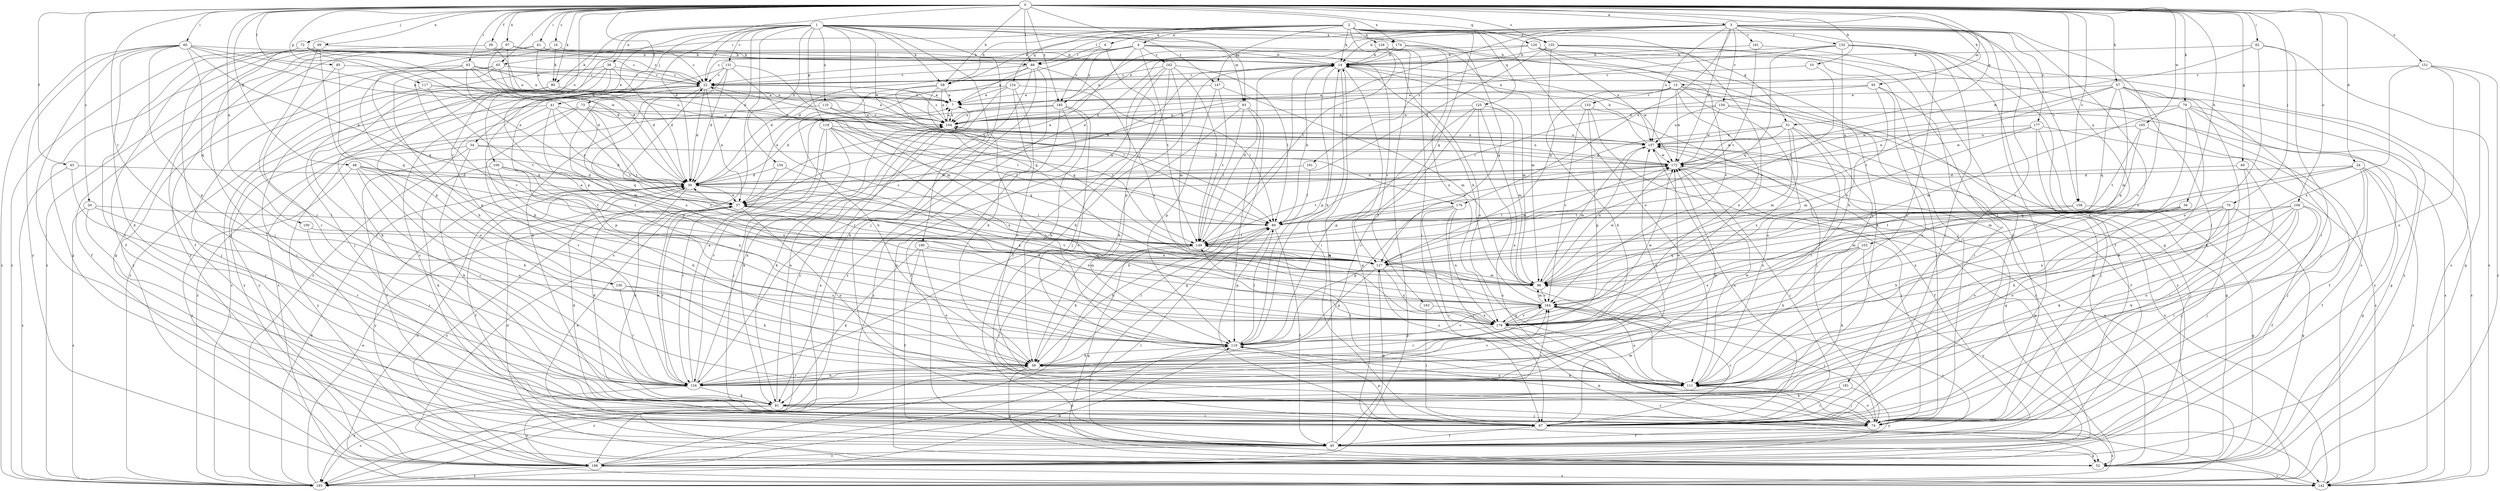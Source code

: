 strict digraph  {
0;
1;
2;
3;
4;
6;
7;
10;
13;
14;
16;
20;
22;
24;
30;
34;
36;
37;
39;
41;
43;
45;
48;
49;
51;
52;
56;
57;
58;
59;
60;
61;
62;
63;
65;
67;
70;
72;
73;
74;
79;
80;
81;
85;
88;
89;
93;
95;
96;
97;
99;
100;
103;
104;
106;
109;
110;
111;
117;
118;
119;
120;
124;
125;
126;
127;
130;
131;
132;
133;
134;
135;
142;
147;
149;
151;
154;
157;
158;
159;
161;
162;
163;
164;
165;
172;
174;
176;
177;
179;
181;
185;
186;
190;
191;
193;
0 -> 3  [label=a];
0 -> 10  [label=b];
0 -> 13  [label=b];
0 -> 16  [label=c];
0 -> 20  [label=c];
0 -> 24  [label=d];
0 -> 30  [label=d];
0 -> 39  [label=f];
0 -> 41  [label=f];
0 -> 43  [label=f];
0 -> 48  [label=g];
0 -> 49  [label=g];
0 -> 51  [label=g];
0 -> 56  [label=h];
0 -> 57  [label=h];
0 -> 58  [label=h];
0 -> 60  [label=i];
0 -> 61  [label=i];
0 -> 62  [label=i];
0 -> 63  [label=i];
0 -> 65  [label=i];
0 -> 70  [label=j];
0 -> 72  [label=j];
0 -> 79  [label=k];
0 -> 80  [label=k];
0 -> 85  [label=l];
0 -> 88  [label=l];
0 -> 93  [label=m];
0 -> 97  [label=n];
0 -> 99  [label=n];
0 -> 100  [label=n];
0 -> 103  [label=n];
0 -> 106  [label=o];
0 -> 109  [label=o];
0 -> 117  [label=p];
0 -> 120  [label=q];
0 -> 130  [label=r];
0 -> 135  [label=s];
0 -> 151  [label=u];
0 -> 158  [label=v];
0 -> 165  [label=w];
0 -> 174  [label=x];
0 -> 181  [label=y];
0 -> 185  [label=y];
1 -> 13  [label=b];
1 -> 22  [label=c];
1 -> 30  [label=d];
1 -> 34  [label=e];
1 -> 36  [label=e];
1 -> 58  [label=h];
1 -> 73  [label=j];
1 -> 74  [label=j];
1 -> 93  [label=m];
1 -> 110  [label=o];
1 -> 118  [label=p];
1 -> 119  [label=p];
1 -> 130  [label=r];
1 -> 131  [label=r];
1 -> 135  [label=s];
1 -> 142  [label=s];
1 -> 147  [label=t];
1 -> 154  [label=u];
1 -> 172  [label=w];
1 -> 174  [label=x];
1 -> 176  [label=x];
1 -> 190  [label=z];
2 -> 4  [label=a];
2 -> 6  [label=a];
2 -> 14  [label=b];
2 -> 51  [label=g];
2 -> 52  [label=g];
2 -> 58  [label=h];
2 -> 65  [label=i];
2 -> 88  [label=l];
2 -> 111  [label=o];
2 -> 124  [label=q];
2 -> 125  [label=q];
2 -> 126  [label=q];
2 -> 127  [label=q];
2 -> 147  [label=t];
2 -> 149  [label=t];
2 -> 158  [label=v];
3 -> 14  [label=b];
3 -> 37  [label=e];
3 -> 58  [label=h];
3 -> 67  [label=i];
3 -> 74  [label=j];
3 -> 95  [label=m];
3 -> 104  [label=n];
3 -> 111  [label=o];
3 -> 132  [label=r];
3 -> 157  [label=u];
3 -> 159  [label=v];
3 -> 161  [label=v];
3 -> 172  [label=w];
3 -> 176  [label=x];
3 -> 177  [label=x];
3 -> 191  [label=z];
4 -> 14  [label=b];
4 -> 22  [label=c];
4 -> 30  [label=d];
4 -> 37  [label=e];
4 -> 80  [label=k];
4 -> 111  [label=o];
4 -> 149  [label=t];
4 -> 162  [label=v];
4 -> 163  [label=v];
4 -> 185  [label=y];
6 -> 88  [label=l];
6 -> 119  [label=p];
6 -> 185  [label=y];
7 -> 104  [label=n];
10 -> 22  [label=c];
10 -> 149  [label=t];
13 -> 7  [label=a];
13 -> 52  [label=g];
13 -> 59  [label=h];
13 -> 74  [label=j];
13 -> 111  [label=o];
13 -> 133  [label=r];
13 -> 172  [label=w];
13 -> 179  [label=x];
14 -> 22  [label=c];
14 -> 37  [label=e];
14 -> 52  [label=g];
14 -> 67  [label=i];
14 -> 96  [label=m];
14 -> 119  [label=p];
14 -> 172  [label=w];
16 -> 80  [label=k];
16 -> 88  [label=l];
16 -> 186  [label=y];
20 -> 74  [label=j];
20 -> 89  [label=l];
20 -> 134  [label=r];
20 -> 193  [label=z];
22 -> 7  [label=a];
22 -> 30  [label=d];
22 -> 37  [label=e];
22 -> 89  [label=l];
22 -> 119  [label=p];
22 -> 142  [label=s];
22 -> 179  [label=x];
22 -> 193  [label=z];
24 -> 30  [label=d];
24 -> 45  [label=f];
24 -> 52  [label=g];
24 -> 74  [label=j];
24 -> 96  [label=m];
24 -> 127  [label=q];
24 -> 193  [label=z];
30 -> 37  [label=e];
30 -> 45  [label=f];
30 -> 81  [label=k];
30 -> 164  [label=v];
30 -> 186  [label=y];
34 -> 30  [label=d];
34 -> 45  [label=f];
34 -> 81  [label=k];
34 -> 172  [label=w];
34 -> 186  [label=y];
36 -> 22  [label=c];
36 -> 30  [label=d];
36 -> 59  [label=h];
36 -> 74  [label=j];
36 -> 81  [label=k];
36 -> 193  [label=z];
37 -> 89  [label=l];
37 -> 111  [label=o];
37 -> 134  [label=r];
37 -> 179  [label=x];
37 -> 186  [label=y];
39 -> 14  [label=b];
39 -> 52  [label=g];
39 -> 104  [label=n];
41 -> 37  [label=e];
41 -> 96  [label=m];
41 -> 104  [label=n];
41 -> 119  [label=p];
41 -> 149  [label=t];
41 -> 186  [label=y];
43 -> 30  [label=d];
43 -> 134  [label=r];
43 -> 193  [label=z];
45 -> 14  [label=b];
45 -> 37  [label=e];
45 -> 52  [label=g];
45 -> 127  [label=q];
45 -> 164  [label=v];
45 -> 186  [label=y];
48 -> 30  [label=d];
48 -> 37  [label=e];
48 -> 59  [label=h];
48 -> 111  [label=o];
48 -> 134  [label=r];
48 -> 149  [label=t];
48 -> 186  [label=y];
49 -> 30  [label=d];
49 -> 67  [label=i];
49 -> 74  [label=j];
51 -> 30  [label=d];
51 -> 45  [label=f];
51 -> 96  [label=m];
51 -> 134  [label=r];
51 -> 157  [label=u];
51 -> 172  [label=w];
51 -> 179  [label=x];
52 -> 7  [label=a];
52 -> 30  [label=d];
52 -> 142  [label=s];
56 -> 59  [label=h];
56 -> 89  [label=l];
56 -> 111  [label=o];
56 -> 179  [label=x];
57 -> 7  [label=a];
57 -> 37  [label=e];
57 -> 74  [label=j];
57 -> 81  [label=k];
57 -> 96  [label=m];
57 -> 127  [label=q];
57 -> 149  [label=t];
57 -> 164  [label=v];
57 -> 186  [label=y];
58 -> 7  [label=a];
58 -> 59  [label=h];
58 -> 89  [label=l];
58 -> 104  [label=n];
58 -> 127  [label=q];
59 -> 52  [label=g];
59 -> 89  [label=l];
59 -> 111  [label=o];
59 -> 134  [label=r];
59 -> 193  [label=z];
60 -> 14  [label=b];
60 -> 37  [label=e];
60 -> 67  [label=i];
60 -> 81  [label=k];
60 -> 104  [label=n];
60 -> 119  [label=p];
60 -> 127  [label=q];
60 -> 172  [label=w];
60 -> 186  [label=y];
60 -> 193  [label=z];
61 -> 7  [label=a];
61 -> 14  [label=b];
61 -> 22  [label=c];
61 -> 45  [label=f];
61 -> 127  [label=q];
62 -> 14  [label=b];
62 -> 67  [label=i];
62 -> 111  [label=o];
62 -> 142  [label=s];
62 -> 172  [label=w];
63 -> 7  [label=a];
63 -> 22  [label=c];
63 -> 30  [label=d];
63 -> 45  [label=f];
63 -> 104  [label=n];
63 -> 119  [label=p];
63 -> 157  [label=u];
65 -> 22  [label=c];
65 -> 30  [label=d];
65 -> 59  [label=h];
65 -> 164  [label=v];
65 -> 186  [label=y];
67 -> 22  [label=c];
67 -> 30  [label=d];
67 -> 45  [label=f];
67 -> 96  [label=m];
67 -> 119  [label=p];
67 -> 157  [label=u];
67 -> 164  [label=v];
67 -> 193  [label=z];
70 -> 52  [label=g];
70 -> 59  [label=h];
70 -> 74  [label=j];
70 -> 81  [label=k];
70 -> 89  [label=l];
70 -> 111  [label=o];
70 -> 149  [label=t];
72 -> 14  [label=b];
72 -> 22  [label=c];
72 -> 30  [label=d];
72 -> 37  [label=e];
72 -> 67  [label=i];
72 -> 74  [label=j];
72 -> 193  [label=z];
73 -> 89  [label=l];
73 -> 104  [label=n];
73 -> 127  [label=q];
73 -> 134  [label=r];
73 -> 149  [label=t];
73 -> 186  [label=y];
74 -> 45  [label=f];
74 -> 111  [label=o];
74 -> 119  [label=p];
79 -> 52  [label=g];
79 -> 81  [label=k];
79 -> 96  [label=m];
79 -> 104  [label=n];
79 -> 142  [label=s];
79 -> 172  [label=w];
79 -> 179  [label=x];
79 -> 186  [label=y];
80 -> 7  [label=a];
80 -> 67  [label=i];
80 -> 111  [label=o];
80 -> 134  [label=r];
81 -> 30  [label=d];
81 -> 67  [label=i];
81 -> 74  [label=j];
81 -> 104  [label=n];
81 -> 164  [label=v];
81 -> 186  [label=y];
81 -> 193  [label=z];
85 -> 22  [label=c];
85 -> 127  [label=q];
85 -> 134  [label=r];
88 -> 7  [label=a];
88 -> 22  [label=c];
88 -> 30  [label=d];
88 -> 81  [label=k];
88 -> 134  [label=r];
88 -> 179  [label=x];
88 -> 193  [label=z];
89 -> 14  [label=b];
89 -> 45  [label=f];
89 -> 59  [label=h];
89 -> 119  [label=p];
89 -> 149  [label=t];
89 -> 172  [label=w];
93 -> 52  [label=g];
93 -> 59  [label=h];
93 -> 67  [label=i];
93 -> 104  [label=n];
93 -> 149  [label=t];
95 -> 7  [label=a];
95 -> 67  [label=i];
95 -> 89  [label=l];
95 -> 111  [label=o];
95 -> 164  [label=v];
96 -> 22  [label=c];
96 -> 157  [label=u];
96 -> 164  [label=v];
96 -> 172  [label=w];
97 -> 14  [label=b];
97 -> 22  [label=c];
97 -> 30  [label=d];
97 -> 52  [label=g];
97 -> 157  [label=u];
97 -> 193  [label=z];
99 -> 14  [label=b];
99 -> 45  [label=f];
99 -> 74  [label=j];
99 -> 119  [label=p];
99 -> 134  [label=r];
100 -> 134  [label=r];
100 -> 149  [label=t];
103 -> 59  [label=h];
103 -> 81  [label=k];
103 -> 127  [label=q];
103 -> 179  [label=x];
103 -> 186  [label=y];
104 -> 7  [label=a];
104 -> 22  [label=c];
104 -> 81  [label=k];
104 -> 157  [label=u];
106 -> 30  [label=d];
106 -> 59  [label=h];
106 -> 81  [label=k];
106 -> 149  [label=t];
106 -> 179  [label=x];
109 -> 45  [label=f];
109 -> 67  [label=i];
109 -> 74  [label=j];
109 -> 81  [label=k];
109 -> 89  [label=l];
109 -> 96  [label=m];
109 -> 111  [label=o];
109 -> 179  [label=x];
110 -> 104  [label=n];
110 -> 149  [label=t];
110 -> 193  [label=z];
111 -> 59  [label=h];
111 -> 74  [label=j];
111 -> 149  [label=t];
111 -> 172  [label=w];
117 -> 7  [label=a];
117 -> 74  [label=j];
117 -> 104  [label=n];
117 -> 149  [label=t];
118 -> 74  [label=j];
118 -> 81  [label=k];
118 -> 89  [label=l];
118 -> 127  [label=q];
118 -> 134  [label=r];
118 -> 157  [label=u];
118 -> 179  [label=x];
119 -> 14  [label=b];
119 -> 59  [label=h];
119 -> 89  [label=l];
119 -> 104  [label=n];
119 -> 164  [label=v];
119 -> 172  [label=w];
120 -> 14  [label=b];
120 -> 22  [label=c];
120 -> 74  [label=j];
120 -> 81  [label=k];
120 -> 157  [label=u];
120 -> 164  [label=v];
124 -> 7  [label=a];
124 -> 37  [label=e];
124 -> 59  [label=h];
124 -> 89  [label=l];
124 -> 111  [label=o];
124 -> 186  [label=y];
125 -> 96  [label=m];
125 -> 104  [label=n];
125 -> 111  [label=o];
125 -> 119  [label=p];
125 -> 134  [label=r];
125 -> 142  [label=s];
126 -> 14  [label=b];
126 -> 67  [label=i];
126 -> 179  [label=x];
126 -> 186  [label=y];
127 -> 96  [label=m];
127 -> 111  [label=o];
127 -> 119  [label=p];
127 -> 172  [label=w];
127 -> 179  [label=x];
130 -> 59  [label=h];
130 -> 134  [label=r];
130 -> 164  [label=v];
131 -> 22  [label=c];
131 -> 30  [label=d];
131 -> 81  [label=k];
131 -> 96  [label=m];
131 -> 127  [label=q];
131 -> 193  [label=z];
132 -> 14  [label=b];
132 -> 45  [label=f];
132 -> 59  [label=h];
132 -> 67  [label=i];
132 -> 104  [label=n];
132 -> 127  [label=q];
132 -> 134  [label=r];
132 -> 142  [label=s];
133 -> 74  [label=j];
133 -> 104  [label=n];
133 -> 119  [label=p];
133 -> 164  [label=v];
133 -> 193  [label=z];
134 -> 7  [label=a];
134 -> 14  [label=b];
134 -> 37  [label=e];
134 -> 59  [label=h];
134 -> 81  [label=k];
134 -> 104  [label=n];
134 -> 157  [label=u];
134 -> 164  [label=v];
134 -> 172  [label=w];
134 -> 193  [label=z];
135 -> 14  [label=b];
135 -> 30  [label=d];
135 -> 74  [label=j];
135 -> 127  [label=q];
135 -> 142  [label=s];
135 -> 164  [label=v];
142 -> 30  [label=d];
142 -> 157  [label=u];
147 -> 7  [label=a];
147 -> 96  [label=m];
147 -> 119  [label=p];
147 -> 149  [label=t];
149 -> 14  [label=b];
149 -> 52  [label=g];
149 -> 59  [label=h];
149 -> 67  [label=i];
149 -> 127  [label=q];
151 -> 22  [label=c];
151 -> 52  [label=g];
151 -> 111  [label=o];
151 -> 179  [label=x];
151 -> 193  [label=z];
154 -> 30  [label=d];
154 -> 134  [label=r];
154 -> 179  [label=x];
157 -> 14  [label=b];
157 -> 45  [label=f];
157 -> 52  [label=g];
157 -> 96  [label=m];
157 -> 104  [label=n];
157 -> 172  [label=w];
158 -> 52  [label=g];
158 -> 89  [label=l];
158 -> 179  [label=x];
159 -> 104  [label=n];
159 -> 142  [label=s];
159 -> 157  [label=u];
159 -> 172  [label=w];
159 -> 186  [label=y];
161 -> 14  [label=b];
161 -> 67  [label=i];
161 -> 149  [label=t];
162 -> 22  [label=c];
162 -> 45  [label=f];
162 -> 52  [label=g];
162 -> 74  [label=j];
162 -> 89  [label=l];
162 -> 96  [label=m];
162 -> 149  [label=t];
163 -> 67  [label=i];
163 -> 179  [label=x];
164 -> 14  [label=b];
164 -> 37  [label=e];
164 -> 74  [label=j];
164 -> 96  [label=m];
164 -> 111  [label=o];
164 -> 134  [label=r];
164 -> 149  [label=t];
164 -> 179  [label=x];
165 -> 45  [label=f];
165 -> 127  [label=q];
165 -> 149  [label=t];
165 -> 157  [label=u];
172 -> 30  [label=d];
172 -> 67  [label=i];
172 -> 74  [label=j];
172 -> 104  [label=n];
172 -> 149  [label=t];
174 -> 14  [label=b];
174 -> 37  [label=e];
174 -> 96  [label=m];
174 -> 104  [label=n];
174 -> 111  [label=o];
174 -> 127  [label=q];
176 -> 67  [label=i];
176 -> 74  [label=j];
176 -> 89  [label=l];
176 -> 119  [label=p];
176 -> 179  [label=x];
177 -> 52  [label=g];
177 -> 74  [label=j];
177 -> 96  [label=m];
177 -> 142  [label=s];
177 -> 157  [label=u];
177 -> 172  [label=w];
179 -> 22  [label=c];
179 -> 30  [label=d];
179 -> 74  [label=j];
179 -> 119  [label=p];
179 -> 142  [label=s];
179 -> 164  [label=v];
179 -> 172  [label=w];
181 -> 67  [label=i];
181 -> 81  [label=k];
181 -> 186  [label=y];
185 -> 30  [label=d];
185 -> 45  [label=f];
185 -> 59  [label=h];
185 -> 104  [label=n];
185 -> 111  [label=o];
185 -> 193  [label=z];
186 -> 14  [label=b];
186 -> 89  [label=l];
186 -> 119  [label=p];
186 -> 142  [label=s];
186 -> 172  [label=w];
186 -> 193  [label=z];
190 -> 45  [label=f];
190 -> 81  [label=k];
190 -> 96  [label=m];
190 -> 111  [label=o];
190 -> 127  [label=q];
191 -> 30  [label=d];
191 -> 89  [label=l];
193 -> 30  [label=d];
193 -> 37  [label=e];
193 -> 119  [label=p];
193 -> 157  [label=u];
}
